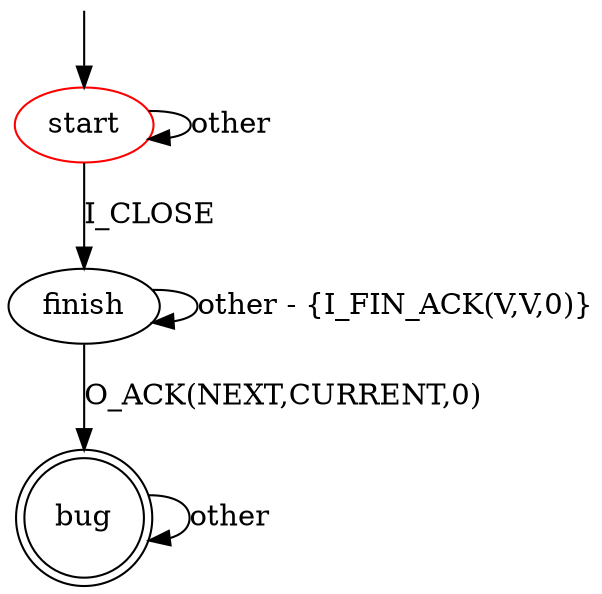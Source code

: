 digraph G {
label=""
start [color="red"]
bug [shape="doublecircle"]

start -> finish [label="I_CLOSE"]
start -> start [label="other"]
finish -> finish [label="other - {I_FIN_ACK(V,V,0)}"]
finish -> bug [label="O_ACK(NEXT,CURRENT,0)"]

bug -> bug [label="other"]

__start0 [label="" shape="none" width="0" height="0"];
__start0 -> start;
}

